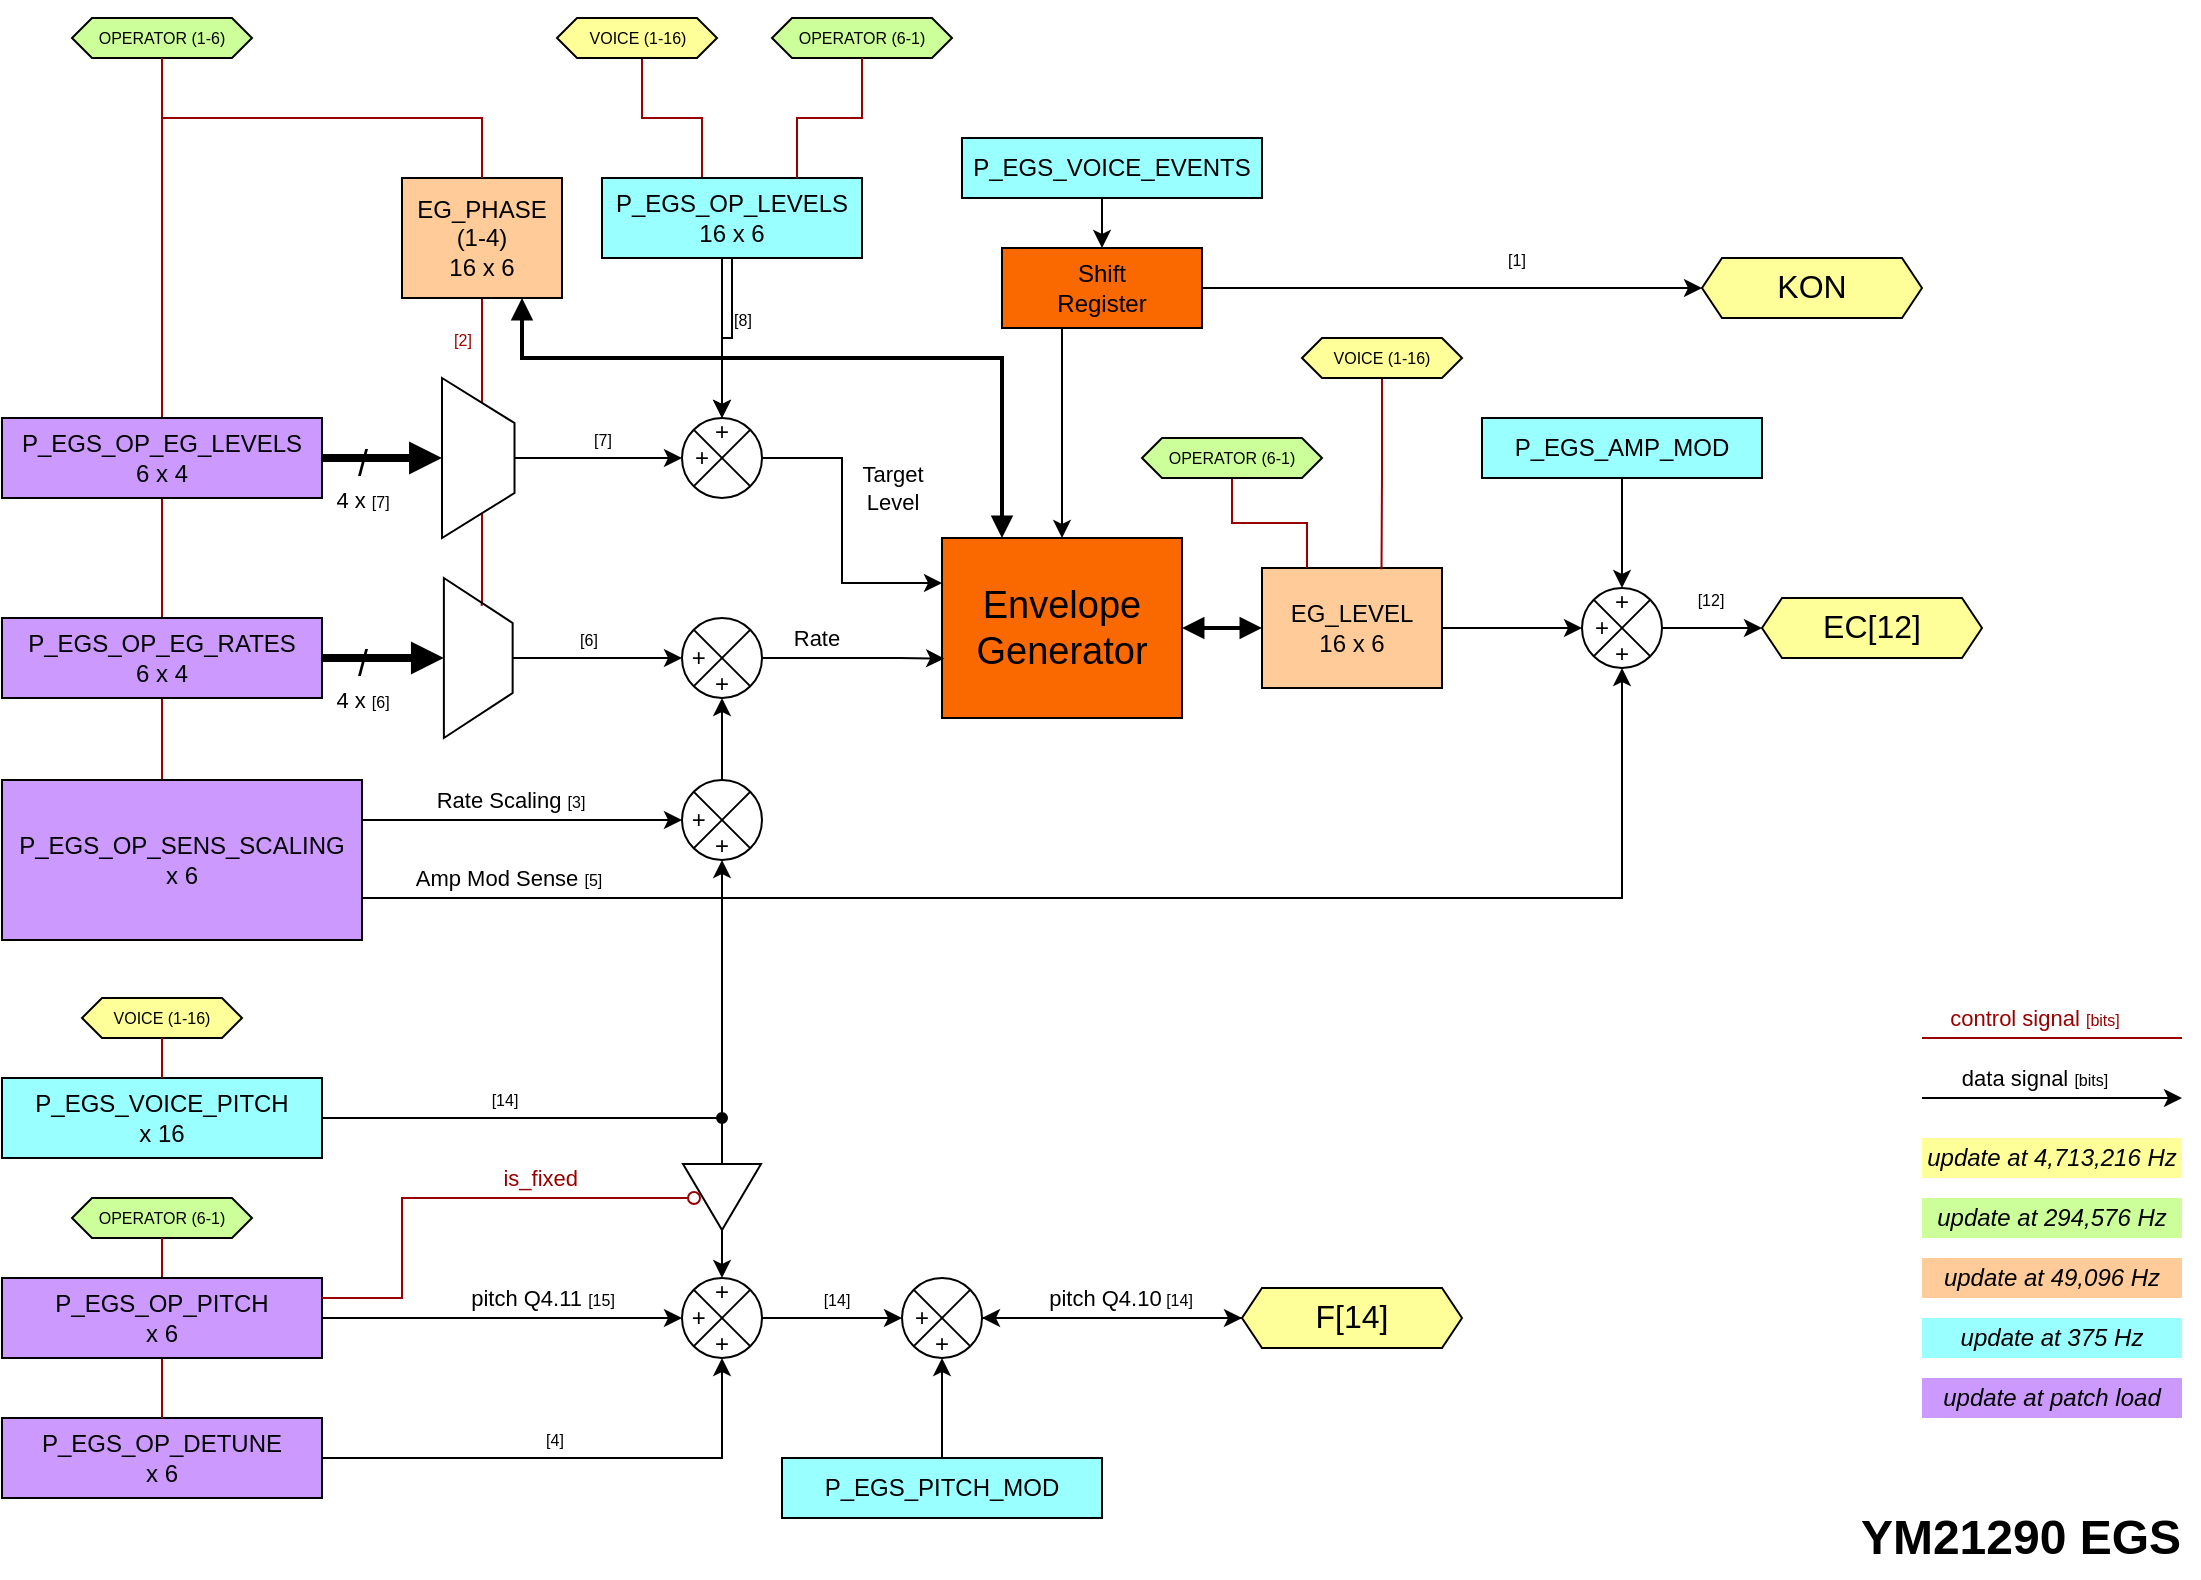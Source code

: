 <mxfile version="21.6.5" type="device">
  <diagram name="Page-1" id="Pqn2j6jePajugsLytFiP">
    <mxGraphModel dx="547" dy="378" grid="1" gridSize="10" guides="1" tooltips="1" connect="1" arrows="1" fold="1" page="1" pageScale="1" pageWidth="1169" pageHeight="827" background="#ffffff" math="0" shadow="0">
      <root>
        <mxCell id="0" />
        <mxCell id="1" parent="0" />
        <mxCell id="Uc1V2ZWnSnzchSxw7sYp-2" style="edgeStyle=orthogonalEdgeStyle;rounded=0;orthogonalLoop=1;jettySize=auto;html=1;exitX=0.5;exitY=1;exitDx=0;exitDy=0;endArrow=none;endFill=0;strokeColor=#990000;" parent="1" source="bkhKXYJbMKSQ_BPkJ9Bf-1" edge="1">
          <mxGeometry relative="1" as="geometry">
            <mxPoint x="120" y="401" as="targetPoint" />
            <Array as="points">
              <mxPoint x="120" y="401" />
            </Array>
          </mxGeometry>
        </mxCell>
        <mxCell id="bkhKXYJbMKSQ_BPkJ9Bf-1" value="&lt;p style=&quot;line-height: 110%;&quot;&gt;&lt;font style=&quot;font-size: 8px;&quot;&gt;OPERATOR (1-6)&lt;/font&gt;&lt;/p&gt;" style="shape=hexagon;perimeter=hexagonPerimeter2;whiteSpace=wrap;html=1;fixedSize=1;size=10;strokeColor=#000000;fontColor=#000000;labelBackgroundColor=none;fillColor=#CCFF99;" parent="1" vertex="1">
          <mxGeometry x="75" y="20" width="90" height="20" as="geometry" />
        </mxCell>
        <mxCell id="bkhKXYJbMKSQ_BPkJ9Bf-86" style="edgeStyle=orthogonalEdgeStyle;rounded=0;orthogonalLoop=1;jettySize=auto;html=1;exitX=0.5;exitY=1;exitDx=0;exitDy=0;entryX=0.25;entryY=0;entryDx=0;entryDy=0;strokeColor=#990000;fontColor=#000000;labelBackgroundColor=none;endArrow=none;endFill=0;startArrow=none;startFill=0;" parent="1" source="bkhKXYJbMKSQ_BPkJ9Bf-3" target="bkhKXYJbMKSQ_BPkJ9Bf-21" edge="1">
          <mxGeometry relative="1" as="geometry">
            <Array as="points">
              <mxPoint x="360" y="40" />
              <mxPoint x="360" y="70" />
              <mxPoint x="390" y="70" />
              <mxPoint x="390" y="100" />
            </Array>
          </mxGeometry>
        </mxCell>
        <mxCell id="bkhKXYJbMKSQ_BPkJ9Bf-3" value="&lt;p style=&quot;line-height: 110%;&quot;&gt;&lt;font style=&quot;font-size: 8px;&quot;&gt;VOICE (1-16)&lt;/font&gt;&lt;/p&gt;" style="shape=hexagon;perimeter=hexagonPerimeter2;whiteSpace=wrap;html=1;fixedSize=1;size=10;strokeColor=#000000;fontColor=#000000;labelBackgroundColor=none;fillColor=#FFFF99;" parent="1" vertex="1">
          <mxGeometry x="317.5" y="20" width="80" height="20" as="geometry" />
        </mxCell>
        <mxCell id="Uc1V2ZWnSnzchSxw7sYp-5" value="&lt;font style=&quot;font-size: 8px;&quot;&gt;[2]&lt;/font&gt;" style="edgeStyle=orthogonalEdgeStyle;rounded=0;orthogonalLoop=1;jettySize=auto;html=1;exitX=0.5;exitY=1;exitDx=0;exitDy=0;entryX=0.174;entryY=0.451;entryDx=0;entryDy=0;strokeColor=#990000;endArrow=none;endFill=0;entryPerimeter=0;fontColor=#990000;" parent="1" source="bkhKXYJbMKSQ_BPkJ9Bf-7" target="bkhKXYJbMKSQ_BPkJ9Bf-15" edge="1">
          <mxGeometry x="-0.74" y="-10" relative="1" as="geometry">
            <Array as="points">
              <mxPoint x="280" y="311" />
            </Array>
            <mxPoint as="offset" />
          </mxGeometry>
        </mxCell>
        <mxCell id="bkhKXYJbMKSQ_BPkJ9Bf-7" value="EG_PHASE&lt;br&gt;(1-4)&lt;br&gt;16 x 6" style="rounded=0;whiteSpace=wrap;html=1;fillColor=#FFCC99;fontColor=#000000;strokeColor=#000000;labelBackgroundColor=none;" parent="1" vertex="1">
          <mxGeometry x="240" y="100" width="80" height="60" as="geometry" />
        </mxCell>
        <mxCell id="bkhKXYJbMKSQ_BPkJ9Bf-14" value="&lt;font style=&quot;font-size: 18px;&quot;&gt;/&lt;/font&gt;&lt;br&gt;4 x&amp;nbsp;&lt;font style=&quot;font-size: 8px;&quot;&gt;[7]&lt;/font&gt;" style="edgeStyle=orthogonalEdgeStyle;rounded=0;orthogonalLoop=1;jettySize=auto;html=1;exitX=1;exitY=0.5;exitDx=0;exitDy=0;entryX=0.5;entryY=1;entryDx=0;entryDy=0;strokeWidth=4;endArrow=block;endFill=1;labelBackgroundColor=none;strokeColor=#000000;fontColor=#000000;" parent="1" source="bkhKXYJbMKSQ_BPkJ9Bf-8" target="bkhKXYJbMKSQ_BPkJ9Bf-11" edge="1">
          <mxGeometry x="-0.333" y="-10" relative="1" as="geometry">
            <mxPoint x="145" y="40" as="sourcePoint" />
            <mxPoint x="145" y="220" as="targetPoint" />
            <mxPoint as="offset" />
          </mxGeometry>
        </mxCell>
        <mxCell id="bkhKXYJbMKSQ_BPkJ9Bf-11" value="" style="shape=trapezoid;perimeter=trapezoidPerimeter;whiteSpace=wrap;html=1;fixedSize=1;size=22.5;rotation=90;strokeColor=#000000;fontColor=#000000;labelBackgroundColor=none;fillColor=#FFFFFF;" parent="1" vertex="1">
          <mxGeometry x="238.13" y="221.88" width="80" height="36.25" as="geometry" />
        </mxCell>
        <mxCell id="B_mAP0IRxajXwq3ZstFW-13" value="" style="edgeStyle=orthogonalEdgeStyle;rounded=0;orthogonalLoop=1;jettySize=auto;html=1;" parent="1" source="bkhKXYJbMKSQ_BPkJ9Bf-21" target="bkhKXYJbMKSQ_BPkJ9Bf-24" edge="1">
          <mxGeometry relative="1" as="geometry" />
        </mxCell>
        <mxCell id="bkhKXYJbMKSQ_BPkJ9Bf-21" value="&lt;span style=&quot;font-family: Helvetica; font-size: 12px; font-style: normal; font-variant-ligatures: normal; font-variant-caps: normal; font-weight: 400; letter-spacing: normal; orphans: 2; text-align: center; text-indent: 0px; text-transform: none; widows: 2; word-spacing: 0px; -webkit-text-stroke-width: 0px; text-decoration-thickness: initial; text-decoration-style: initial; text-decoration-color: initial; float: none; display: inline !important;&quot;&gt;P_EGS_OP_LEVELS&lt;/span&gt;&lt;br style=&quot;border-color: rgb(0, 0, 0); font-family: Helvetica; font-size: 12px; font-style: normal; font-variant-ligatures: normal; font-variant-caps: normal; font-weight: 400; letter-spacing: normal; orphans: 2; text-align: center; text-indent: 0px; text-transform: none; widows: 2; word-spacing: 0px; -webkit-text-stroke-width: 0px; text-decoration-thickness: initial; text-decoration-style: initial; text-decoration-color: initial;&quot;&gt;&lt;font&gt;16 x 6&lt;/font&gt;" style="rounded=0;whiteSpace=wrap;html=1;fillColor=#99FFFF;fontColor=#000000;strokeColor=#000000;labelBackgroundColor=none;" parent="1" vertex="1">
          <mxGeometry x="340" y="100" width="130" height="40" as="geometry" />
        </mxCell>
        <mxCell id="bkhKXYJbMKSQ_BPkJ9Bf-23" value="&lt;font style=&quot;font-size: 19px;&quot;&gt;Envelope&lt;br&gt;Generator&lt;/font&gt;" style="rounded=0;whiteSpace=wrap;html=1;fillColor=#fa6800;fontColor=#000000;strokeColor=#000000;labelBackgroundColor=none;" parent="1" vertex="1">
          <mxGeometry x="510" y="280" width="120" height="90" as="geometry" />
        </mxCell>
        <mxCell id="bkhKXYJbMKSQ_BPkJ9Bf-24" value="&lt;p style=&quot;line-height: 110%;&quot;&gt;+&lt;br&gt;+&amp;nbsp; &amp;nbsp; &amp;nbsp;&amp;nbsp;&lt;br&gt;&lt;br&gt;&lt;/p&gt;" style="shape=sumEllipse;perimeter=ellipsePerimeter;whiteSpace=wrap;html=1;backgroundOutline=1;strokeColor=#000000;fontColor=#000000;labelBackgroundColor=none;fillColor=none;" parent="1" vertex="1">
          <mxGeometry x="380" y="220" width="40" height="40" as="geometry" />
        </mxCell>
        <mxCell id="bkhKXYJbMKSQ_BPkJ9Bf-25" value="&lt;font style=&quot;font-size: 8px;&quot;&gt;[7]&lt;/font&gt;" style="edgeStyle=orthogonalEdgeStyle;rounded=0;orthogonalLoop=1;jettySize=auto;html=1;entryX=0;entryY=0.5;entryDx=0;entryDy=0;exitX=0.5;exitY=0;exitDx=0;exitDy=0;strokeColor=#000000;fontColor=#000000;labelBackgroundColor=none;" parent="1" source="bkhKXYJbMKSQ_BPkJ9Bf-11" target="bkhKXYJbMKSQ_BPkJ9Bf-24" edge="1">
          <mxGeometry x="0.045" y="10" relative="1" as="geometry">
            <mxPoint x="288" y="170" as="sourcePoint" />
            <mxPoint x="288" y="321" as="targetPoint" />
            <Array as="points" />
            <mxPoint as="offset" />
          </mxGeometry>
        </mxCell>
        <mxCell id="bkhKXYJbMKSQ_BPkJ9Bf-26" style="edgeStyle=orthogonalEdgeStyle;rounded=0;orthogonalLoop=1;jettySize=auto;html=1;exitX=0.5;exitY=1;exitDx=0;exitDy=0;strokeColor=#000000;fontColor=#000000;labelBackgroundColor=none;" parent="1" source="bkhKXYJbMKSQ_BPkJ9Bf-21" target="bkhKXYJbMKSQ_BPkJ9Bf-24" edge="1">
          <mxGeometry relative="1" as="geometry">
            <mxPoint x="306" y="250" as="sourcePoint" />
            <mxPoint x="360" y="250" as="targetPoint" />
            <Array as="points">
              <mxPoint x="400" y="140" />
            </Array>
          </mxGeometry>
        </mxCell>
        <mxCell id="B_mAP0IRxajXwq3ZstFW-12" value="&lt;font color=&quot;#000000&quot; style=&quot;font-size: 8px;&quot;&gt;[8]&lt;/font&gt;" style="edgeLabel;html=1;align=center;verticalAlign=middle;resizable=0;points=[];labelBackgroundColor=none;" parent="bkhKXYJbMKSQ_BPkJ9Bf-26" vertex="1" connectable="0">
          <mxGeometry x="0.165" relative="1" as="geometry">
            <mxPoint x="10" y="-15" as="offset" />
          </mxGeometry>
        </mxCell>
        <mxCell id="bkhKXYJbMKSQ_BPkJ9Bf-28" value="Target&lt;br&gt;Level" style="edgeStyle=orthogonalEdgeStyle;rounded=0;orthogonalLoop=1;jettySize=auto;html=1;entryX=0;entryY=0.25;entryDx=0;entryDy=0;exitX=1;exitY=0.5;exitDx=0;exitDy=0;strokeColor=#000000;fontColor=#000000;labelBackgroundColor=none;" parent="1" source="bkhKXYJbMKSQ_BPkJ9Bf-24" target="bkhKXYJbMKSQ_BPkJ9Bf-23" edge="1">
          <mxGeometry x="-0.279" y="25" relative="1" as="geometry">
            <mxPoint x="306" y="250" as="sourcePoint" />
            <mxPoint x="360" y="250" as="targetPoint" />
            <Array as="points">
              <mxPoint x="460" y="240" />
              <mxPoint x="460" y="302" />
            </Array>
            <mxPoint as="offset" />
          </mxGeometry>
        </mxCell>
        <mxCell id="bkhKXYJbMKSQ_BPkJ9Bf-29" value="&lt;font style=&quot;font-size: 18px;&quot;&gt;/&lt;/font&gt;&lt;br&gt;4 x &lt;font style=&quot;font-size: 8px;&quot;&gt;[6]&lt;/font&gt;" style="edgeStyle=orthogonalEdgeStyle;rounded=0;orthogonalLoop=1;jettySize=auto;html=1;entryX=0.5;entryY=1;entryDx=0;entryDy=0;strokeWidth=4;endArrow=block;endFill=1;labelBackgroundColor=none;strokeColor=#000000;fontColor=#000000;" parent="1" target="bkhKXYJbMKSQ_BPkJ9Bf-15" edge="1">
          <mxGeometry x="-0.344" y="-10" relative="1" as="geometry">
            <mxPoint x="200" y="340" as="sourcePoint" />
            <mxPoint x="270" y="250" as="targetPoint" />
            <mxPoint as="offset" />
            <Array as="points">
              <mxPoint x="230" y="340" />
              <mxPoint x="230" y="340" />
            </Array>
          </mxGeometry>
        </mxCell>
        <mxCell id="bkhKXYJbMKSQ_BPkJ9Bf-30" value="&lt;font&gt;P_EGS_AMP_MOD&lt;/font&gt;" style="rounded=0;whiteSpace=wrap;html=1;fillColor=#99FFFF;fontColor=#000000;strokeColor=#000000;labelBackgroundColor=none;" parent="1" vertex="1">
          <mxGeometry x="780" y="220" width="140" height="30" as="geometry" />
        </mxCell>
        <mxCell id="bkhKXYJbMKSQ_BPkJ9Bf-32" style="edgeStyle=orthogonalEdgeStyle;rounded=0;orthogonalLoop=1;jettySize=auto;html=1;exitX=0.5;exitY=1;exitDx=0;exitDy=0;entryX=0.5;entryY=0;entryDx=0;entryDy=0;strokeColor=#000000;fontColor=#000000;labelBackgroundColor=none;" parent="1" source="bkhKXYJbMKSQ_BPkJ9Bf-30" target="bkhKXYJbMKSQ_BPkJ9Bf-38" edge="1">
          <mxGeometry relative="1" as="geometry">
            <mxPoint x="575" as="sourcePoint" />
            <mxPoint x="471" y="70" as="targetPoint" />
            <Array as="points">
              <mxPoint x="850" y="280" />
              <mxPoint x="850" y="280" />
            </Array>
          </mxGeometry>
        </mxCell>
        <mxCell id="bkhKXYJbMKSQ_BPkJ9Bf-34" value="&lt;span style=&quot;font-family: Helvetica; font-size: 12px; font-style: normal; font-variant-ligatures: normal; font-variant-caps: normal; font-weight: 400; letter-spacing: normal; orphans: 2; text-align: center; text-indent: 0px; text-transform: none; widows: 2; word-spacing: 0px; -webkit-text-stroke-width: 0px; text-decoration-thickness: initial; text-decoration-style: initial; text-decoration-color: initial; float: none; display: inline !important;&quot;&gt;P_EGS_OP_SENS_SCALING&lt;/span&gt;&lt;br style=&quot;border-color: rgb(0, 0, 0); font-family: Helvetica; font-size: 12px; font-style: normal; font-variant-ligatures: normal; font-variant-caps: normal; font-weight: 400; letter-spacing: normal; orphans: 2; text-align: center; text-indent: 0px; text-transform: none; widows: 2; word-spacing: 0px; -webkit-text-stroke-width: 0px; text-decoration-thickness: initial; text-decoration-style: initial; text-decoration-color: initial;&quot;&gt;&lt;span style=&quot;font-family: Helvetica; font-size: 12px; font-style: normal; font-variant-ligatures: normal; font-variant-caps: normal; font-weight: 400; letter-spacing: normal; orphans: 2; text-align: center; text-indent: 0px; text-transform: none; widows: 2; word-spacing: 0px; -webkit-text-stroke-width: 0px; text-decoration-thickness: initial; text-decoration-style: initial; text-decoration-color: initial; float: none; display: inline !important;&quot;&gt;x 6&lt;/span&gt;" style="rounded=0;whiteSpace=wrap;html=1;fillColor=#CC99FF;fontColor=#000000;strokeColor=#000000;labelBackgroundColor=none;" parent="1" vertex="1">
          <mxGeometry x="40" y="401" width="180" height="80" as="geometry" />
        </mxCell>
        <mxCell id="bkhKXYJbMKSQ_BPkJ9Bf-35" value="&lt;p style=&quot;line-height: 110%;&quot;&gt;&lt;br&gt;+&amp;nbsp; &amp;nbsp; &amp;nbsp; &amp;nbsp;&lt;br&gt;+&lt;br&gt;&lt;/p&gt;" style="shape=sumEllipse;perimeter=ellipsePerimeter;whiteSpace=wrap;html=1;backgroundOutline=1;strokeColor=#000000;fontColor=#000000;labelBackgroundColor=none;fillColor=none;" parent="1" vertex="1">
          <mxGeometry x="380" y="320" width="40" height="40" as="geometry" />
        </mxCell>
        <mxCell id="bkhKXYJbMKSQ_BPkJ9Bf-36" value="Rate" style="edgeStyle=orthogonalEdgeStyle;rounded=0;orthogonalLoop=1;jettySize=auto;html=1;entryX=0.009;entryY=0.67;entryDx=0;entryDy=0;exitX=1;exitY=0.5;exitDx=0;exitDy=0;entryPerimeter=0;strokeColor=#000000;fontColor=#000000;labelBackgroundColor=none;" parent="1" source="bkhKXYJbMKSQ_BPkJ9Bf-35" target="bkhKXYJbMKSQ_BPkJ9Bf-23" edge="1">
          <mxGeometry x="-0.408" y="10" relative="1" as="geometry">
            <mxPoint x="400" y="250" as="sourcePoint" />
            <mxPoint x="500" y="313" as="targetPoint" />
            <Array as="points">
              <mxPoint x="489" y="340" />
            </Array>
            <mxPoint as="offset" />
          </mxGeometry>
        </mxCell>
        <mxCell id="bkhKXYJbMKSQ_BPkJ9Bf-37" value="&lt;font style=&quot;font-size: 8px;&quot;&gt;[6]&lt;/font&gt;" style="edgeStyle=orthogonalEdgeStyle;rounded=0;orthogonalLoop=1;jettySize=auto;html=1;entryX=0;entryY=0.5;entryDx=0;entryDy=0;exitX=0.5;exitY=0;exitDx=0;exitDy=0;strokeColor=#000000;fontColor=#000000;labelBackgroundColor=none;" parent="1" source="bkhKXYJbMKSQ_BPkJ9Bf-15" target="bkhKXYJbMKSQ_BPkJ9Bf-35" edge="1">
          <mxGeometry x="-0.097" y="10" relative="1" as="geometry">
            <mxPoint x="306" y="250" as="sourcePoint" />
            <mxPoint x="360" y="250" as="targetPoint" />
            <Array as="points" />
            <mxPoint as="offset" />
          </mxGeometry>
        </mxCell>
        <mxCell id="bkhKXYJbMKSQ_BPkJ9Bf-38" value="&lt;p style=&quot;line-height: 110%;&quot;&gt;+&lt;br&gt;+&amp;nbsp; &amp;nbsp; &amp;nbsp;&amp;nbsp;&lt;br&gt;+&lt;br&gt;&lt;/p&gt;" style="shape=sumEllipse;perimeter=ellipsePerimeter;whiteSpace=wrap;html=1;backgroundOutline=1;strokeColor=#000000;fontColor=#000000;labelBackgroundColor=none;fillColor=none;" parent="1" vertex="1">
          <mxGeometry x="830" y="305" width="40" height="40" as="geometry" />
        </mxCell>
        <mxCell id="bkhKXYJbMKSQ_BPkJ9Bf-39" value="Amp Mod Sense &lt;font style=&quot;font-size: 8px;&quot;&gt;[5]&lt;/font&gt;" style="edgeStyle=orthogonalEdgeStyle;rounded=0;orthogonalLoop=1;jettySize=auto;html=1;entryX=0.5;entryY=1;entryDx=0;entryDy=0;exitX=1;exitY=0.75;exitDx=0;exitDy=0;strokeColor=#000000;fontColor=#000000;labelBackgroundColor=none;" parent="1" source="bkhKXYJbMKSQ_BPkJ9Bf-34" target="bkhKXYJbMKSQ_BPkJ9Bf-38" edge="1">
          <mxGeometry x="-0.802" y="10" relative="1" as="geometry">
            <mxPoint x="400" y="350" as="sourcePoint" />
            <mxPoint x="501" y="350" as="targetPoint" />
            <Array as="points">
              <mxPoint x="850" y="460" />
            </Array>
            <mxPoint as="offset" />
          </mxGeometry>
        </mxCell>
        <mxCell id="bkhKXYJbMKSQ_BPkJ9Bf-41" value="&lt;font style=&quot;font-size: 8px;&quot;&gt;[12]&lt;/font&gt;" style="edgeStyle=orthogonalEdgeStyle;rounded=0;orthogonalLoop=1;jettySize=auto;html=1;exitX=1;exitY=0.5;exitDx=0;exitDy=0;entryX=0;entryY=0.5;entryDx=0;entryDy=0;strokeColor=#000000;fontColor=#000000;labelBackgroundColor=none;" parent="1" source="bkhKXYJbMKSQ_BPkJ9Bf-38" target="bkhKXYJbMKSQ_BPkJ9Bf-88" edge="1">
          <mxGeometry x="-0.039" y="15" relative="1" as="geometry">
            <mxPoint x="860" y="325" as="sourcePoint" />
            <mxPoint x="960" y="325" as="targetPoint" />
            <Array as="points" />
            <mxPoint as="offset" />
          </mxGeometry>
        </mxCell>
        <mxCell id="bkhKXYJbMKSQ_BPkJ9Bf-42" value="&lt;span style=&quot;font-family: Helvetica; font-size: 12px; font-style: normal; font-variant-ligatures: normal; font-variant-caps: normal; font-weight: 400; letter-spacing: normal; orphans: 2; text-align: center; text-indent: 0px; text-transform: none; widows: 2; word-spacing: 0px; -webkit-text-stroke-width: 0px; text-decoration-thickness: initial; text-decoration-style: initial; text-decoration-color: initial; float: none; display: inline !important;&quot;&gt;P_EGS_VOICE_PITCH&lt;/span&gt;&lt;br style=&quot;border-color: rgb(0, 0, 0); font-family: Helvetica; font-size: 12px; font-style: normal; font-variant-ligatures: normal; font-variant-caps: normal; font-weight: 400; letter-spacing: normal; orphans: 2; text-align: center; text-indent: 0px; text-transform: none; widows: 2; word-spacing: 0px; -webkit-text-stroke-width: 0px; text-decoration-thickness: initial; text-decoration-style: initial; text-decoration-color: initial;&quot;&gt;&lt;font&gt;x 16&lt;/font&gt;" style="rounded=0;whiteSpace=wrap;html=1;fillColor=#99FFFF;fontColor=#000000;strokeColor=#000000;labelBackgroundColor=none;" parent="1" vertex="1">
          <mxGeometry x="40" y="550" width="160" height="40" as="geometry" />
        </mxCell>
        <mxCell id="bkhKXYJbMKSQ_BPkJ9Bf-43" value="&lt;p style=&quot;line-height: 110%;&quot;&gt;&amp;nbsp;&lt;br&gt;+&amp;nbsp; &amp;nbsp; &amp;nbsp; &amp;nbsp;&lt;br&gt;+&lt;br&gt;&lt;/p&gt;" style="shape=sumEllipse;perimeter=ellipsePerimeter;whiteSpace=wrap;html=1;backgroundOutline=1;strokeColor=#000000;fontColor=#000000;labelBackgroundColor=none;fillColor=none;" parent="1" vertex="1">
          <mxGeometry x="380" y="401" width="40" height="40" as="geometry" />
        </mxCell>
        <mxCell id="bkhKXYJbMKSQ_BPkJ9Bf-44" style="edgeStyle=orthogonalEdgeStyle;rounded=0;orthogonalLoop=1;jettySize=auto;html=1;entryX=0.5;entryY=1;entryDx=0;entryDy=0;exitX=0.5;exitY=0;exitDx=0;exitDy=0;strokeColor=#000000;fontColor=#000000;labelBackgroundColor=none;" parent="1" source="bkhKXYJbMKSQ_BPkJ9Bf-43" target="bkhKXYJbMKSQ_BPkJ9Bf-35" edge="1">
          <mxGeometry relative="1" as="geometry">
            <mxPoint x="335" y="350" as="sourcePoint" />
            <mxPoint x="390" y="350" as="targetPoint" />
            <Array as="points" />
          </mxGeometry>
        </mxCell>
        <mxCell id="bkhKXYJbMKSQ_BPkJ9Bf-45" value="Rate Scaling &lt;font style=&quot;font-size: 8px;&quot;&gt;[3]&lt;/font&gt;" style="edgeStyle=orthogonalEdgeStyle;rounded=0;orthogonalLoop=1;jettySize=auto;html=1;entryX=0;entryY=0.5;entryDx=0;entryDy=0;exitX=1;exitY=0.25;exitDx=0;exitDy=0;strokeColor=#000000;fontColor=#000000;labelBackgroundColor=none;" parent="1" source="bkhKXYJbMKSQ_BPkJ9Bf-34" target="bkhKXYJbMKSQ_BPkJ9Bf-43" edge="1">
          <mxGeometry x="-0.077" y="10" relative="1" as="geometry">
            <mxPoint x="230" y="461" as="sourcePoint" />
            <mxPoint x="710" y="346" as="targetPoint" />
            <Array as="points">
              <mxPoint x="350" y="421" />
            </Array>
            <mxPoint as="offset" />
          </mxGeometry>
        </mxCell>
        <mxCell id="bkhKXYJbMKSQ_BPkJ9Bf-46" value="" style="edgeStyle=orthogonalEdgeStyle;rounded=0;orthogonalLoop=1;jettySize=auto;html=1;entryX=0.5;entryY=1;entryDx=0;entryDy=0;exitX=0.5;exitY=0;exitDx=0;exitDy=0;strokeColor=#000000;fontColor=#000000;labelBackgroundColor=none;" parent="1" source="bkhKXYJbMKSQ_BPkJ9Bf-61" target="bkhKXYJbMKSQ_BPkJ9Bf-43" edge="1">
          <mxGeometry x="-0.077" y="10" relative="1" as="geometry">
            <mxPoint x="260" y="440" as="sourcePoint" />
            <mxPoint x="390" y="440" as="targetPoint" />
            <Array as="points" />
            <mxPoint as="offset" />
          </mxGeometry>
        </mxCell>
        <mxCell id="bkhKXYJbMKSQ_BPkJ9Bf-51" value="&lt;font&gt;P_EGS_PITCH_MOD&lt;/font&gt;" style="rounded=0;whiteSpace=wrap;html=1;fillColor=#99FFFF;fontColor=#000000;strokeColor=#000000;labelBackgroundColor=none;" parent="1" vertex="1">
          <mxGeometry x="430" y="740" width="160" height="30" as="geometry" />
        </mxCell>
        <mxCell id="bkhKXYJbMKSQ_BPkJ9Bf-52" value="&lt;p style=&quot;line-height: 110%;&quot;&gt;&amp;nbsp;&lt;br&gt;+&amp;nbsp; &amp;nbsp; &amp;nbsp;&amp;nbsp;&lt;br&gt;+&lt;br&gt;&lt;/p&gt;" style="shape=sumEllipse;perimeter=ellipsePerimeter;whiteSpace=wrap;html=1;backgroundOutline=1;strokeColor=#000000;fontColor=#000000;labelBackgroundColor=none;fillColor=none;" parent="1" vertex="1">
          <mxGeometry x="490" y="650" width="40" height="40" as="geometry" />
        </mxCell>
        <mxCell id="bkhKXYJbMKSQ_BPkJ9Bf-53" style="edgeStyle=orthogonalEdgeStyle;rounded=0;orthogonalLoop=1;jettySize=auto;html=1;exitX=0.5;exitY=0;exitDx=0;exitDy=0;entryX=0.5;entryY=1;entryDx=0;entryDy=0;strokeColor=#000000;fontColor=#000000;labelBackgroundColor=none;" parent="1" target="bkhKXYJbMKSQ_BPkJ9Bf-52" edge="1">
          <mxGeometry relative="1" as="geometry">
            <mxPoint x="510" y="740" as="sourcePoint" />
            <mxPoint x="730" y="415" as="targetPoint" />
            <Array as="points">
              <mxPoint x="510" y="690" />
            </Array>
          </mxGeometry>
        </mxCell>
        <mxCell id="bkhKXYJbMKSQ_BPkJ9Bf-54" value="" style="edgeStyle=orthogonalEdgeStyle;rounded=0;orthogonalLoop=1;jettySize=auto;html=1;entryX=0.5;entryY=0;entryDx=0;entryDy=0;strokeColor=#000000;fontColor=#000000;labelBackgroundColor=none;" parent="1" source="bkhKXYJbMKSQ_BPkJ9Bf-96" target="bkhKXYJbMKSQ_BPkJ9Bf-49" edge="1">
          <mxGeometry x="-0.077" y="10" relative="1" as="geometry">
            <mxPoint x="230" y="580" as="sourcePoint" />
            <mxPoint x="410" y="470" as="targetPoint" />
            <Array as="points">
              <mxPoint x="400" y="580" />
            </Array>
            <mxPoint as="offset" />
          </mxGeometry>
        </mxCell>
        <mxCell id="bkhKXYJbMKSQ_BPkJ9Bf-55" value="&lt;span style=&quot;font-family: Helvetica; font-size: 12px; font-style: normal; font-variant-ligatures: normal; font-variant-caps: normal; font-weight: 400; letter-spacing: normal; orphans: 2; text-align: center; text-indent: 0px; text-transform: none; widows: 2; word-spacing: 0px; -webkit-text-stroke-width: 0px; text-decoration-thickness: initial; text-decoration-style: initial; text-decoration-color: initial; float: none; display: inline !important;&quot;&gt;P_EGS_OP_DETUNE&lt;/span&gt;&lt;br style=&quot;border-color: rgb(0, 0, 0); font-family: Helvetica; font-size: 12px; font-style: normal; font-variant-ligatures: normal; font-variant-caps: normal; font-weight: 400; letter-spacing: normal; orphans: 2; text-align: center; text-indent: 0px; text-transform: none; widows: 2; word-spacing: 0px; -webkit-text-stroke-width: 0px; text-decoration-thickness: initial; text-decoration-style: initial; text-decoration-color: initial;&quot;&gt;&lt;font&gt;x 6&lt;/font&gt;" style="rounded=0;whiteSpace=wrap;html=1;fillColor=#CC99FF;fontColor=#000000;strokeColor=#000000;labelBackgroundColor=none;" parent="1" vertex="1">
          <mxGeometry x="40" y="720" width="160" height="40" as="geometry" />
        </mxCell>
        <mxCell id="bkhKXYJbMKSQ_BPkJ9Bf-56" value="pitch Q4.11&amp;nbsp;&lt;font style=&quot;font-size: 8px;&quot;&gt;[15]&lt;/font&gt;" style="edgeStyle=orthogonalEdgeStyle;rounded=0;orthogonalLoop=1;jettySize=auto;html=1;exitX=1;exitY=0.5;exitDx=0;exitDy=0;strokeColor=#000000;fontColor=#000000;labelBackgroundColor=none;" parent="1" source="bkhKXYJbMKSQ_BPkJ9Bf-47" target="bkhKXYJbMKSQ_BPkJ9Bf-49" edge="1">
          <mxGeometry x="0.222" y="10" relative="1" as="geometry">
            <mxPoint x="200" y="670" as="sourcePoint" />
            <mxPoint x="450" y="610" as="targetPoint" />
            <Array as="points">
              <mxPoint x="200" y="670" />
            </Array>
            <mxPoint as="offset" />
          </mxGeometry>
        </mxCell>
        <mxCell id="bkhKXYJbMKSQ_BPkJ9Bf-49" value="&lt;p style=&quot;line-height: 110%;&quot;&gt;&lt;font style=&quot;font-size: 12px;&quot;&gt;+&lt;br&gt;+&amp;nbsp; &amp;nbsp; &amp;nbsp; &amp;nbsp;&lt;br&gt;+&lt;/font&gt;&lt;/p&gt;" style="shape=sumEllipse;perimeter=ellipsePerimeter;whiteSpace=wrap;html=1;backgroundOutline=1;strokeColor=#000000;fontColor=#000000;labelBackgroundColor=none;fillColor=none;" parent="1" vertex="1">
          <mxGeometry x="380" y="650" width="40" height="40" as="geometry" />
        </mxCell>
        <mxCell id="bkhKXYJbMKSQ_BPkJ9Bf-57" value="&lt;font style=&quot;font-size: 8px;&quot;&gt;[4]&lt;/font&gt;" style="edgeStyle=orthogonalEdgeStyle;rounded=0;orthogonalLoop=1;jettySize=auto;html=1;exitX=1;exitY=0.5;exitDx=0;exitDy=0;strokeColor=#000000;fontColor=#000000;labelBackgroundColor=none;" parent="1" source="bkhKXYJbMKSQ_BPkJ9Bf-55" target="bkhKXYJbMKSQ_BPkJ9Bf-49" edge="1">
          <mxGeometry x="-0.077" y="10" relative="1" as="geometry">
            <mxPoint x="210" y="680" as="sourcePoint" />
            <mxPoint x="360" y="680" as="targetPoint" />
            <Array as="points" />
            <mxPoint as="offset" />
          </mxGeometry>
        </mxCell>
        <mxCell id="bkhKXYJbMKSQ_BPkJ9Bf-58" value="&lt;font style=&quot;font-size: 8px;&quot;&gt;[14]&lt;/font&gt;" style="edgeStyle=orthogonalEdgeStyle;rounded=0;orthogonalLoop=1;jettySize=auto;html=1;exitX=1;exitY=0.5;exitDx=0;exitDy=0;entryX=0;entryY=0.5;entryDx=0;entryDy=0;strokeColor=#000000;fontColor=#000000;labelBackgroundColor=none;" parent="1" source="bkhKXYJbMKSQ_BPkJ9Bf-49" target="bkhKXYJbMKSQ_BPkJ9Bf-52" edge="1">
          <mxGeometry x="0.041" y="10" relative="1" as="geometry">
            <mxPoint x="730" y="355" as="sourcePoint" />
            <mxPoint x="460" y="670" as="targetPoint" />
            <Array as="points" />
            <mxPoint as="offset" />
          </mxGeometry>
        </mxCell>
        <mxCell id="bkhKXYJbMKSQ_BPkJ9Bf-60" value="&lt;font style=&quot;font-size: 11px;&quot;&gt;pitch Q4.10&lt;/font&gt;&lt;font style=&quot;font-size: 8px;&quot;&gt; [14]&lt;/font&gt;" style="edgeStyle=orthogonalEdgeStyle;rounded=0;orthogonalLoop=1;jettySize=auto;html=1;exitX=1;exitY=0.5;exitDx=0;exitDy=0;entryX=0;entryY=0.5;entryDx=0;entryDy=0;strokeColor=#000000;fontColor=#000000;labelBackgroundColor=none;" parent="1" source="bkhKXYJbMKSQ_BPkJ9Bf-52" target="bkhKXYJbMKSQ_BPkJ9Bf-89" edge="1">
          <mxGeometry x="0.055" y="10" relative="1" as="geometry">
            <mxPoint x="660" y="345" as="sourcePoint" />
            <mxPoint x="740" y="670" as="targetPoint" />
            <Array as="points" />
            <mxPoint as="offset" />
          </mxGeometry>
        </mxCell>
        <mxCell id="bkhKXYJbMKSQ_BPkJ9Bf-63" value="&lt;font style=&quot;font-size: 8px;&quot;&gt;[14]&lt;/font&gt;" style="edgeStyle=orthogonalEdgeStyle;rounded=0;orthogonalLoop=1;jettySize=auto;html=1;entryX=0;entryY=0.5;entryDx=0;entryDy=0;endArrow=none;endFill=0;exitX=1;exitY=0.5;exitDx=0;exitDy=0;strokeColor=#000000;fontColor=#000000;labelBackgroundColor=none;" parent="1" source="bkhKXYJbMKSQ_BPkJ9Bf-42" target="bkhKXYJbMKSQ_BPkJ9Bf-61" edge="1">
          <mxGeometry x="-0.077" y="10" relative="1" as="geometry">
            <mxPoint x="200" y="580" as="sourcePoint" />
            <mxPoint x="370" y="640" as="targetPoint" />
            <Array as="points" />
            <mxPoint as="offset" />
          </mxGeometry>
        </mxCell>
        <mxCell id="bkhKXYJbMKSQ_BPkJ9Bf-61" value="" style="ellipse;whiteSpace=wrap;html=1;aspect=fixed;fillColor=#000000;strokeColor=#000000;fontColor=#000000;labelBackgroundColor=none;" parent="1" vertex="1">
          <mxGeometry x="397.5" y="567.5" width="5" height="5" as="geometry" />
        </mxCell>
        <mxCell id="bkhKXYJbMKSQ_BPkJ9Bf-64" value="&lt;p style=&quot;line-height: 110%;&quot;&gt;&lt;font style=&quot;font-size: 8px;&quot;&gt;VOICE (1-16)&lt;/font&gt;&lt;/p&gt;" style="shape=hexagon;perimeter=hexagonPerimeter2;whiteSpace=wrap;html=1;fixedSize=1;size=10;strokeColor=#000000;fontColor=#000000;labelBackgroundColor=none;fillColor=#FFFF99;" parent="1" vertex="1">
          <mxGeometry x="80" y="510" width="80" height="20" as="geometry" />
        </mxCell>
        <mxCell id="bkhKXYJbMKSQ_BPkJ9Bf-65" value="YM21290 EGS" style="text;strokeColor=none;fillColor=none;html=1;fontSize=24;fontStyle=1;verticalAlign=middle;align=center;fontColor=#000000;labelBackgroundColor=none;" parent="1" vertex="1">
          <mxGeometry x="960" y="760" width="177.5" height="40" as="geometry" />
        </mxCell>
        <mxCell id="bkhKXYJbMKSQ_BPkJ9Bf-66" value="&lt;p style=&quot;line-height: 110%;&quot;&gt;&lt;font style=&quot;font-size: 8px;&quot;&gt;OPERATOR (6-1)&lt;/font&gt;&lt;/p&gt;" style="shape=hexagon;perimeter=hexagonPerimeter2;whiteSpace=wrap;html=1;fixedSize=1;size=10;strokeColor=#000000;fontColor=#000000;labelBackgroundColor=none;fillColor=#CCFF99;" parent="1" vertex="1">
          <mxGeometry x="425" y="20" width="90" height="20" as="geometry" />
        </mxCell>
        <mxCell id="bkhKXYJbMKSQ_BPkJ9Bf-67" style="edgeStyle=orthogonalEdgeStyle;rounded=0;orthogonalLoop=1;jettySize=auto;html=1;exitX=0.5;exitY=1;exitDx=0;exitDy=0;entryX=0.75;entryY=0;entryDx=0;entryDy=0;strokeColor=#990000;fontColor=#000000;labelBackgroundColor=none;endArrow=none;endFill=0;startArrow=none;startFill=0;" parent="1" source="bkhKXYJbMKSQ_BPkJ9Bf-66" target="bkhKXYJbMKSQ_BPkJ9Bf-21" edge="1">
          <mxGeometry relative="1" as="geometry">
            <mxPoint x="105" y="40" as="sourcePoint" />
            <mxPoint x="256" y="110" as="targetPoint" />
            <Array as="points">
              <mxPoint x="470" y="70" />
              <mxPoint x="438" y="70" />
            </Array>
          </mxGeometry>
        </mxCell>
        <mxCell id="bkhKXYJbMKSQ_BPkJ9Bf-95" style="edgeStyle=orthogonalEdgeStyle;rounded=0;orthogonalLoop=1;jettySize=auto;html=1;exitX=0.5;exitY=1;exitDx=0;exitDy=0;entryX=0.5;entryY=0;entryDx=0;entryDy=0;strokeColor=#000000;fontColor=#000000;labelBackgroundColor=none;" parent="1" source="bkhKXYJbMKSQ_BPkJ9Bf-68" target="bkhKXYJbMKSQ_BPkJ9Bf-91" edge="1">
          <mxGeometry relative="1" as="geometry" />
        </mxCell>
        <mxCell id="bkhKXYJbMKSQ_BPkJ9Bf-68" value="&lt;font&gt;P_EGS_VOICE_EVENTS&lt;/font&gt;" style="rounded=0;whiteSpace=wrap;html=1;fillColor=#99FFFF;fontColor=#000000;strokeColor=#000000;labelBackgroundColor=none;" parent="1" vertex="1">
          <mxGeometry x="520" y="80" width="150" height="30" as="geometry" />
        </mxCell>
        <mxCell id="bkhKXYJbMKSQ_BPkJ9Bf-69" style="edgeStyle=orthogonalEdgeStyle;rounded=0;orthogonalLoop=1;jettySize=auto;html=1;exitX=0.25;exitY=1;exitDx=0;exitDy=0;entryX=0.5;entryY=0;entryDx=0;entryDy=0;strokeColor=#000000;fontColor=#000000;labelBackgroundColor=none;" parent="1" source="bkhKXYJbMKSQ_BPkJ9Bf-91" target="bkhKXYJbMKSQ_BPkJ9Bf-23" edge="1">
          <mxGeometry relative="1" as="geometry">
            <mxPoint x="450" y="150" as="sourcePoint" />
            <mxPoint x="580" y="280" as="targetPoint" />
            <Array as="points">
              <mxPoint x="570" y="175" />
            </Array>
          </mxGeometry>
        </mxCell>
        <mxCell id="bkhKXYJbMKSQ_BPkJ9Bf-70" value="&lt;p style=&quot;line-height: 110%;&quot;&gt;&lt;font style=&quot;font-size: 8px;&quot;&gt;OPERATOR (6-1)&lt;/font&gt;&lt;/p&gt;" style="shape=hexagon;perimeter=hexagonPerimeter2;whiteSpace=wrap;html=1;fixedSize=1;size=10;strokeColor=#000000;fontColor=#000000;labelBackgroundColor=none;fillColor=#CCFF99;" parent="1" vertex="1">
          <mxGeometry x="75" y="610" width="90" height="20" as="geometry" />
        </mxCell>
        <mxCell id="bkhKXYJbMKSQ_BPkJ9Bf-9" value="&lt;span style=&quot;font-family: Helvetica; font-size: 12px; font-style: normal; font-variant-ligatures: normal; font-variant-caps: normal; font-weight: 400; letter-spacing: normal; orphans: 2; text-align: center; text-indent: 0px; text-transform: none; widows: 2; word-spacing: 0px; -webkit-text-stroke-width: 0px; text-decoration-thickness: initial; text-decoration-style: initial; text-decoration-color: initial; float: none; display: inline !important;&quot;&gt;P_EGS_OP_EG_RATES&lt;/span&gt;&lt;br style=&quot;border-color: rgb(0, 0, 0); font-family: Helvetica; font-size: 12px; font-style: normal; font-variant-ligatures: normal; font-variant-caps: normal; font-weight: 400; letter-spacing: normal; orphans: 2; text-align: center; text-indent: 0px; text-transform: none; widows: 2; word-spacing: 0px; -webkit-text-stroke-width: 0px; text-decoration-thickness: initial; text-decoration-style: initial; text-decoration-color: initial;&quot;&gt;&lt;span style=&quot;font-family: Helvetica; font-size: 12px; font-style: normal; font-variant-ligatures: normal; font-variant-caps: normal; font-weight: 400; letter-spacing: normal; orphans: 2; text-align: center; text-indent: 0px; text-transform: none; widows: 2; word-spacing: 0px; -webkit-text-stroke-width: 0px; text-decoration-thickness: initial; text-decoration-style: initial; text-decoration-color: initial; float: none; display: inline !important;&quot;&gt;6 x 4&lt;/span&gt;" style="rounded=0;whiteSpace=wrap;html=1;fillColor=#CC99FF;fontColor=#000000;strokeColor=#000000;labelBackgroundColor=none;" parent="1" vertex="1">
          <mxGeometry x="40" y="320" width="160" height="40" as="geometry" />
        </mxCell>
        <mxCell id="bkhKXYJbMKSQ_BPkJ9Bf-8" value="&lt;span style=&quot;font-family: Helvetica; font-size: 12px; font-style: normal; font-variant-ligatures: normal; font-variant-caps: normal; font-weight: 400; letter-spacing: normal; orphans: 2; text-align: center; text-indent: 0px; text-transform: none; widows: 2; word-spacing: 0px; -webkit-text-stroke-width: 0px; text-decoration-thickness: initial; text-decoration-style: initial; text-decoration-color: initial; float: none; display: inline !important;&quot;&gt;P_EGS_OP_EG_LEVELS&lt;/span&gt;&lt;br style=&quot;border-color: rgb(0, 0, 0); font-family: Helvetica; font-size: 12px; font-style: normal; font-variant-ligatures: normal; font-variant-caps: normal; font-weight: 400; letter-spacing: normal; orphans: 2; text-align: center; text-indent: 0px; text-transform: none; widows: 2; word-spacing: 0px; -webkit-text-stroke-width: 0px; text-decoration-thickness: initial; text-decoration-style: initial; text-decoration-color: initial;&quot;&gt;&lt;span style=&quot;font-family: Helvetica; font-size: 12px; font-style: normal; font-variant-ligatures: normal; font-variant-caps: normal; font-weight: 400; letter-spacing: normal; orphans: 2; text-align: center; text-indent: 0px; text-transform: none; widows: 2; word-spacing: 0px; -webkit-text-stroke-width: 0px; text-decoration-thickness: initial; text-decoration-style: initial; text-decoration-color: initial; float: none; display: inline !important;&quot;&gt;6 x 4&lt;/span&gt;" style="rounded=0;whiteSpace=wrap;html=1;fillColor=#CC99FF;fontColor=#000000;strokeColor=#000000;labelBackgroundColor=none;" parent="1" vertex="1">
          <mxGeometry x="40" y="220" width="160" height="40" as="geometry" />
        </mxCell>
        <mxCell id="bkhKXYJbMKSQ_BPkJ9Bf-74" style="edgeStyle=orthogonalEdgeStyle;rounded=0;orthogonalLoop=1;jettySize=auto;html=1;exitX=0.5;exitY=1;exitDx=0;exitDy=0;entryX=0.5;entryY=0;entryDx=0;entryDy=0;strokeColor=#990000;endArrow=none;endFill=0;fontColor=#000000;labelBackgroundColor=none;" parent="1" source="bkhKXYJbMKSQ_BPkJ9Bf-64" target="bkhKXYJbMKSQ_BPkJ9Bf-42" edge="1">
          <mxGeometry relative="1" as="geometry">
            <mxPoint x="199.2" y="340" as="sourcePoint" />
            <mxPoint x="199.2" y="710" as="targetPoint" />
            <Array as="points">
              <mxPoint x="120" y="540" />
              <mxPoint x="120" y="540" />
            </Array>
          </mxGeometry>
        </mxCell>
        <mxCell id="bkhKXYJbMKSQ_BPkJ9Bf-99" style="edgeStyle=orthogonalEdgeStyle;rounded=0;orthogonalLoop=1;jettySize=auto;html=1;exitX=1;exitY=0.5;exitDx=0;exitDy=0;entryX=0;entryY=0.5;entryDx=0;entryDy=0;strokeColor=#000000;fontColor=#000000;labelBackgroundColor=none;" parent="1" source="bkhKXYJbMKSQ_BPkJ9Bf-76" target="bkhKXYJbMKSQ_BPkJ9Bf-38" edge="1">
          <mxGeometry relative="1" as="geometry" />
        </mxCell>
        <mxCell id="bkhKXYJbMKSQ_BPkJ9Bf-76" value="EG_LEVEL&lt;br&gt;16 x 6" style="rounded=0;whiteSpace=wrap;html=1;fillColor=#FFCC99;fontColor=#000000;strokeColor=#000000;labelBackgroundColor=none;" parent="1" vertex="1">
          <mxGeometry x="670" y="295" width="90" height="60" as="geometry" />
        </mxCell>
        <mxCell id="bkhKXYJbMKSQ_BPkJ9Bf-78" value="" style="edgeStyle=orthogonalEdgeStyle;rounded=0;orthogonalLoop=1;jettySize=auto;html=1;entryX=0;entryY=0.5;entryDx=0;entryDy=0;startArrow=block;startFill=1;strokeWidth=2;endArrow=block;endFill=1;strokeColor=#000000;fontColor=#000000;labelBackgroundColor=none;" parent="1" source="bkhKXYJbMKSQ_BPkJ9Bf-23" target="bkhKXYJbMKSQ_BPkJ9Bf-76" edge="1">
          <mxGeometry relative="1" as="geometry">
            <mxPoint x="770" y="335" as="sourcePoint" />
            <mxPoint x="810" y="335" as="targetPoint" />
            <Array as="points">
              <mxPoint x="660" y="325" />
              <mxPoint x="660" y="325" />
            </Array>
          </mxGeometry>
        </mxCell>
        <mxCell id="bkhKXYJbMKSQ_BPkJ9Bf-79" style="edgeStyle=orthogonalEdgeStyle;rounded=0;orthogonalLoop=1;jettySize=auto;html=1;entryX=0.25;entryY=0;entryDx=0;entryDy=0;exitX=0.75;exitY=1;exitDx=0;exitDy=0;startArrow=block;startFill=1;strokeWidth=2;strokeColor=#000000;fontColor=#000000;labelBackgroundColor=none;endArrow=block;endFill=1;" parent="1" source="bkhKXYJbMKSQ_BPkJ9Bf-7" target="bkhKXYJbMKSQ_BPkJ9Bf-23" edge="1">
          <mxGeometry relative="1" as="geometry">
            <mxPoint x="288" y="170" as="sourcePoint" />
            <mxPoint x="288" y="321" as="targetPoint" />
            <Array as="points">
              <mxPoint x="300" y="190" />
              <mxPoint x="540" y="190" />
            </Array>
          </mxGeometry>
        </mxCell>
        <mxCell id="bkhKXYJbMKSQ_BPkJ9Bf-80" style="edgeStyle=orthogonalEdgeStyle;rounded=0;orthogonalLoop=1;jettySize=auto;html=1;entryX=0.5;entryY=0;entryDx=0;entryDy=0;strokeColor=#990000;endArrow=none;endFill=0;fontColor=#000000;labelBackgroundColor=none;startArrow=none;startFill=0;" parent="1" target="bkhKXYJbMKSQ_BPkJ9Bf-55" edge="1">
          <mxGeometry relative="1" as="geometry">
            <mxPoint x="120" y="630" as="sourcePoint" />
            <mxPoint x="130" y="660" as="targetPoint" />
            <Array as="points">
              <mxPoint x="120" y="650" />
              <mxPoint x="120" y="650" />
            </Array>
          </mxGeometry>
        </mxCell>
        <mxCell id="bkhKXYJbMKSQ_BPkJ9Bf-47" value="&lt;span style=&quot;font-family: Helvetica; font-size: 12px; font-style: normal; font-variant-ligatures: normal; font-variant-caps: normal; font-weight: 400; letter-spacing: normal; orphans: 2; text-align: center; text-indent: 0px; text-transform: none; widows: 2; word-spacing: 0px; -webkit-text-stroke-width: 0px; text-decoration-thickness: initial; text-decoration-style: initial; text-decoration-color: initial; float: none; display: inline !important;&quot;&gt;P_EGS_OP_PITCH&lt;/span&gt;&lt;br style=&quot;border-color: rgb(0, 0, 0); font-family: Helvetica; font-size: 12px; font-style: normal; font-variant-ligatures: normal; font-variant-caps: normal; font-weight: 400; letter-spacing: normal; orphans: 2; text-align: center; text-indent: 0px; text-transform: none; widows: 2; word-spacing: 0px; -webkit-text-stroke-width: 0px; text-decoration-thickness: initial; text-decoration-style: initial; text-decoration-color: initial;&quot;&gt;&lt;font&gt;x 6&lt;/font&gt;" style="rounded=0;whiteSpace=wrap;html=1;fillColor=#CC99FF;fontColor=#000000;strokeColor=#000000;labelBackgroundColor=none;" parent="1" vertex="1">
          <mxGeometry x="40" y="650" width="160" height="40" as="geometry" />
        </mxCell>
        <mxCell id="bkhKXYJbMKSQ_BPkJ9Bf-84" style="edgeStyle=orthogonalEdgeStyle;rounded=0;orthogonalLoop=1;jettySize=auto;html=1;exitX=0.5;exitY=1;exitDx=0;exitDy=0;entryX=0.25;entryY=0;entryDx=0;entryDy=0;strokeColor=#990000;fontColor=#000000;labelBackgroundColor=none;endArrow=none;endFill=0;startArrow=none;startFill=0;" parent="1" source="bkhKXYJbMKSQ_BPkJ9Bf-81" target="bkhKXYJbMKSQ_BPkJ9Bf-76" edge="1">
          <mxGeometry relative="1" as="geometry" />
        </mxCell>
        <mxCell id="bkhKXYJbMKSQ_BPkJ9Bf-81" value="&lt;p style=&quot;line-height: 110%;&quot;&gt;&lt;font style=&quot;font-size: 8px;&quot;&gt;OPERATOR (6-1)&lt;/font&gt;&lt;/p&gt;" style="shape=hexagon;perimeter=hexagonPerimeter2;whiteSpace=wrap;html=1;fixedSize=1;size=10;strokeColor=#000000;fontColor=#000000;labelBackgroundColor=none;fillColor=#CCFF99;" parent="1" vertex="1">
          <mxGeometry x="610" y="230.01" width="90" height="20" as="geometry" />
        </mxCell>
        <mxCell id="Uc1V2ZWnSnzchSxw7sYp-6" style="edgeStyle=orthogonalEdgeStyle;rounded=0;orthogonalLoop=1;jettySize=auto;html=1;exitX=0.5;exitY=1;exitDx=0;exitDy=0;entryX=0.664;entryY=0.011;entryDx=0;entryDy=0;entryPerimeter=0;endArrow=none;endFill=0;strokeColor=#990000;" parent="1" source="bkhKXYJbMKSQ_BPkJ9Bf-82" target="bkhKXYJbMKSQ_BPkJ9Bf-76" edge="1">
          <mxGeometry relative="1" as="geometry" />
        </mxCell>
        <mxCell id="bkhKXYJbMKSQ_BPkJ9Bf-82" value="&lt;p style=&quot;line-height: 110%;&quot;&gt;&lt;font style=&quot;font-size: 8px;&quot;&gt;VOICE (1-16)&lt;/font&gt;&lt;/p&gt;" style="shape=hexagon;perimeter=hexagonPerimeter2;whiteSpace=wrap;html=1;fixedSize=1;size=10;strokeColor=#000000;fontColor=#000000;labelBackgroundColor=none;fillColor=#FFFF99;" parent="1" vertex="1">
          <mxGeometry x="690" y="180" width="80" height="20" as="geometry" />
        </mxCell>
        <mxCell id="bkhKXYJbMKSQ_BPkJ9Bf-88" value="&lt;p style=&quot;line-height: 103%;&quot;&gt;&lt;font style=&quot;font-size: 16px;&quot;&gt;EC[12]&lt;/font&gt;&lt;/p&gt;" style="shape=hexagon;perimeter=hexagonPerimeter2;whiteSpace=wrap;html=1;fixedSize=1;size=10;fillColor=#FFFF99;fontColor=#000000;strokeColor=#000000;labelBackgroundColor=none;" parent="1" vertex="1">
          <mxGeometry x="920" y="310" width="110" height="30" as="geometry" />
        </mxCell>
        <mxCell id="DL_sWonjDHS1YKFhGoXq-1" value="" style="edgeStyle=orthogonalEdgeStyle;rounded=0;orthogonalLoop=1;jettySize=auto;html=1;" edge="1" parent="1" source="bkhKXYJbMKSQ_BPkJ9Bf-89" target="bkhKXYJbMKSQ_BPkJ9Bf-52">
          <mxGeometry relative="1" as="geometry" />
        </mxCell>
        <mxCell id="bkhKXYJbMKSQ_BPkJ9Bf-89" value="&lt;p style=&quot;line-height: 103%;&quot;&gt;&lt;font style=&quot;font-size: 16px;&quot;&gt;F[14]&lt;/font&gt;&lt;/p&gt;" style="shape=hexagon;perimeter=hexagonPerimeter2;whiteSpace=wrap;html=1;fixedSize=1;size=10;fillColor=#FFFF99;fontColor=#000000;strokeColor=#000000;labelBackgroundColor=none;" parent="1" vertex="1">
          <mxGeometry x="660" y="655" width="110" height="30" as="geometry" />
        </mxCell>
        <mxCell id="bkhKXYJbMKSQ_BPkJ9Bf-90" value="&lt;p style=&quot;line-height: 103%;&quot;&gt;&lt;font style=&quot;font-size: 16px;&quot;&gt;KON&lt;/font&gt;&lt;/p&gt;" style="shape=hexagon;perimeter=hexagonPerimeter2;whiteSpace=wrap;html=1;fixedSize=1;size=10;fillColor=#FFFF99;fontColor=#000000;strokeColor=#000000;labelBackgroundColor=none;" parent="1" vertex="1">
          <mxGeometry x="890" y="140" width="110" height="30" as="geometry" />
        </mxCell>
        <mxCell id="bkhKXYJbMKSQ_BPkJ9Bf-91" value="Shift&lt;br&gt;Register" style="rounded=0;whiteSpace=wrap;html=1;fillColor=#fa6800;fontColor=#000000;strokeColor=#000000;labelBackgroundColor=none;" parent="1" vertex="1">
          <mxGeometry x="540" y="135" width="100" height="40" as="geometry" />
        </mxCell>
        <mxCell id="bkhKXYJbMKSQ_BPkJ9Bf-92" value="&lt;font style=&quot;font-size: 8px;&quot;&gt;[1]&lt;/font&gt;" style="edgeStyle=orthogonalEdgeStyle;rounded=0;orthogonalLoop=1;jettySize=auto;html=1;exitX=1;exitY=0.5;exitDx=0;exitDy=0;entryX=0;entryY=0.5;entryDx=0;entryDy=0;strokeColor=#000000;fontColor=#000000;labelBackgroundColor=none;" parent="1" source="bkhKXYJbMKSQ_BPkJ9Bf-91" target="bkhKXYJbMKSQ_BPkJ9Bf-90" edge="1">
          <mxGeometry x="0.25" y="15" relative="1" as="geometry">
            <mxPoint x="741" y="306" as="targetPoint" />
            <mxPoint x="740" y="210" as="sourcePoint" />
            <Array as="points">
              <mxPoint x="660" y="155" />
              <mxPoint x="660" y="155" />
            </Array>
            <mxPoint as="offset" />
          </mxGeometry>
        </mxCell>
        <mxCell id="bkhKXYJbMKSQ_BPkJ9Bf-97" value="" style="edgeStyle=orthogonalEdgeStyle;rounded=0;orthogonalLoop=1;jettySize=auto;html=1;endArrow=none;endFill=0;strokeColor=#000000;fontColor=#000000;labelBackgroundColor=none;" parent="1" source="bkhKXYJbMKSQ_BPkJ9Bf-61" target="bkhKXYJbMKSQ_BPkJ9Bf-96" edge="1">
          <mxGeometry x="-0.077" y="10" relative="1" as="geometry">
            <mxPoint x="400" y="573" as="sourcePoint" />
            <mxPoint x="400" y="650" as="targetPoint" />
            <Array as="points" />
            <mxPoint as="offset" />
          </mxGeometry>
        </mxCell>
        <mxCell id="bkhKXYJbMKSQ_BPkJ9Bf-96" value="" style="triangle;whiteSpace=wrap;html=1;rotation=90;strokeColor=#000000;fontColor=#000000;labelBackgroundColor=none;fillColor=#FFFFFF;" parent="1" vertex="1">
          <mxGeometry x="383.5" y="590" width="33" height="39" as="geometry" />
        </mxCell>
        <mxCell id="bkhKXYJbMKSQ_BPkJ9Bf-98" value="&lt;font color=&quot;#990000&quot;&gt;is_fixed&lt;font style=&quot;font-size: 8px;&quot;&gt;&amp;nbsp;&lt;/font&gt;&lt;/font&gt;" style="edgeStyle=orthogonalEdgeStyle;rounded=0;orthogonalLoop=1;jettySize=auto;html=1;exitX=1;exitY=0.25;exitDx=0;exitDy=0;endArrow=oval;endFill=0;strokeColor=#990000;fontColor=#000000;labelBackgroundColor=none;targetPerimeterSpacing=0;" parent="1" edge="1">
          <mxGeometry x="0.356" y="10" relative="1" as="geometry">
            <mxPoint x="200" y="660" as="sourcePoint" />
            <mxPoint x="386" y="610" as="targetPoint" />
            <Array as="points">
              <mxPoint x="240" y="660" />
              <mxPoint x="240" y="610" />
              <mxPoint x="383" y="610" />
            </Array>
            <mxPoint as="offset" />
          </mxGeometry>
        </mxCell>
        <mxCell id="Uc1V2ZWnSnzchSxw7sYp-3" style="edgeStyle=orthogonalEdgeStyle;rounded=0;orthogonalLoop=1;jettySize=auto;html=1;exitX=0.5;exitY=1;exitDx=0;exitDy=0;" parent="1" source="bkhKXYJbMKSQ_BPkJ9Bf-1" target="bkhKXYJbMKSQ_BPkJ9Bf-1" edge="1">
          <mxGeometry relative="1" as="geometry" />
        </mxCell>
        <mxCell id="Uc1V2ZWnSnzchSxw7sYp-4" style="edgeStyle=orthogonalEdgeStyle;rounded=0;orthogonalLoop=1;jettySize=auto;html=1;exitX=0.5;exitY=1;exitDx=0;exitDy=0;strokeColor=#990000;fontColor=#000000;labelBackgroundColor=none;endArrow=none;endFill=0;startArrow=none;startFill=0;entryX=0.5;entryY=0;entryDx=0;entryDy=0;" parent="1" source="bkhKXYJbMKSQ_BPkJ9Bf-1" target="bkhKXYJbMKSQ_BPkJ9Bf-7" edge="1">
          <mxGeometry relative="1" as="geometry">
            <mxPoint x="320" y="50" as="sourcePoint" />
            <mxPoint x="320" y="110" as="targetPoint" />
            <Array as="points">
              <mxPoint x="120" y="70" />
              <mxPoint x="280" y="70" />
            </Array>
          </mxGeometry>
        </mxCell>
        <mxCell id="B_mAP0IRxajXwq3ZstFW-3" value="&lt;font color=&quot;#000000&quot;&gt;update at 4,713,216 Hz&lt;/font&gt;" style="rounded=0;whiteSpace=wrap;html=1;strokeColor=none;fillColor=#FFFF99;fontStyle=2" parent="1" vertex="1">
          <mxGeometry x="1000" y="580" width="130" height="20" as="geometry" />
        </mxCell>
        <mxCell id="B_mAP0IRxajXwq3ZstFW-5" value="&lt;font color=&quot;#000000&quot;&gt;update at 294,576 Hz&lt;/font&gt;" style="rounded=0;whiteSpace=wrap;html=1;strokeColor=none;fillColor=#CCFF99;fontStyle=2" parent="1" vertex="1">
          <mxGeometry x="1000" y="610" width="130" height="20" as="geometry" />
        </mxCell>
        <mxCell id="B_mAP0IRxajXwq3ZstFW-6" value="&lt;font color=&quot;#000000&quot;&gt;update at patch load&lt;/font&gt;" style="rounded=0;whiteSpace=wrap;html=1;strokeColor=none;fillColor=#CC99FF;fontStyle=2" parent="1" vertex="1">
          <mxGeometry x="1000" y="700" width="130" height="20" as="geometry" />
        </mxCell>
        <mxCell id="B_mAP0IRxajXwq3ZstFW-8" value="&lt;font color=&quot;#000000&quot;&gt;update at 375 Hz&lt;/font&gt;" style="rounded=0;whiteSpace=wrap;html=1;strokeColor=none;fillColor=#99FFFF;fontStyle=2" parent="1" vertex="1">
          <mxGeometry x="1000" y="670" width="130" height="20" as="geometry" />
        </mxCell>
        <mxCell id="B_mAP0IRxajXwq3ZstFW-9" value="&lt;font color=&quot;#000000&quot; style=&quot;font-size: 11px;&quot;&gt;data signal&amp;nbsp;&lt;/font&gt;&lt;font color=&quot;#000000&quot; style=&quot;font-size: 8px;&quot;&gt;[bits]&lt;/font&gt;" style="endArrow=classic;html=1;rounded=0;strokeColor=#000000;labelBackgroundColor=none;" parent="1" edge="1">
          <mxGeometry x="-0.145" y="10" width="50" height="50" relative="1" as="geometry">
            <mxPoint x="1000" y="560" as="sourcePoint" />
            <mxPoint x="1130" y="560" as="targetPoint" />
            <mxPoint as="offset" />
          </mxGeometry>
        </mxCell>
        <mxCell id="B_mAP0IRxajXwq3ZstFW-10" value="&lt;font color=&quot;#000000&quot;&gt;update at 49,096 Hz&lt;/font&gt;" style="rounded=0;whiteSpace=wrap;html=1;strokeColor=none;fillColor=#FFCC99;fontStyle=2" parent="1" vertex="1">
          <mxGeometry x="1000" y="640" width="130" height="20" as="geometry" />
        </mxCell>
        <mxCell id="B_mAP0IRxajXwq3ZstFW-11" value="&lt;font color=&quot;#990000&quot;&gt;&lt;font style=&quot;font-size: 11px;&quot;&gt;control signal&amp;nbsp;&lt;/font&gt;&lt;font style=&quot;font-size: 8px;&quot;&gt;[bits]&lt;/font&gt;&lt;/font&gt;" style="endArrow=none;html=1;rounded=0;strokeColor=#990000;labelBackgroundColor=none;endFill=0;" parent="1" edge="1">
          <mxGeometry x="-0.145" y="10" width="50" height="50" relative="1" as="geometry">
            <mxPoint x="1000" y="530" as="sourcePoint" />
            <mxPoint x="1130" y="530" as="targetPoint" />
            <mxPoint as="offset" />
          </mxGeometry>
        </mxCell>
        <mxCell id="bkhKXYJbMKSQ_BPkJ9Bf-15" value="" style="shape=trapezoid;perimeter=trapezoidPerimeter;whiteSpace=wrap;html=1;fixedSize=1;size=22.5;rotation=90;strokeColor=#000000;fontColor=#000000;labelBackgroundColor=none;fillColor=none;" parent="1" vertex="1">
          <mxGeometry x="238.13" y="322.81" width="80" height="34.38" as="geometry" />
        </mxCell>
      </root>
    </mxGraphModel>
  </diagram>
</mxfile>

